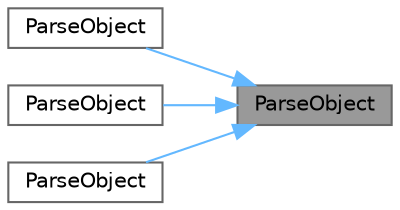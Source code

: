 digraph "ParseObject"
{
 // INTERACTIVE_SVG=YES
 // LATEX_PDF_SIZE
  bgcolor="transparent";
  edge [fontname=Helvetica,fontsize=10,labelfontname=Helvetica,labelfontsize=10];
  node [fontname=Helvetica,fontsize=10,shape=box,height=0.2,width=0.4];
  rankdir="RL";
  Node1 [id="Node000001",label="ParseObject",height=0.2,width=0.4,color="gray40", fillcolor="grey60", style="filled", fontcolor="black",tooltip="Parse a reference to an object from a text representation."];
  Node1 -> Node2 [id="edge1_Node000001_Node000002",dir="back",color="steelblue1",style="solid",tooltip=" "];
  Node2 [id="Node000002",label="ParseObject",height=0.2,width=0.4,color="grey40", fillcolor="white", style="filled",URL="$d0/da9/UObjectGlobals_8h.html#aa3cde86b98cc6a7b27bf2e199f52cb7c",tooltip=" "];
  Node1 -> Node3 [id="edge2_Node000001_Node000003",dir="back",color="steelblue1",style="solid",tooltip=" "];
  Node3 [id="Node000003",label="ParseObject",height=0.2,width=0.4,color="grey40", fillcolor="white", style="filled",URL="$d0/da9/UObjectGlobals_8h.html#a51076e78b009de4b89bd891893faf8c1",tooltip="Parse a reference to an object from the input stream."];
  Node1 -> Node4 [id="edge3_Node000001_Node000004",dir="back",color="steelblue1",style="solid",tooltip=" "];
  Node4 [id="Node000004",label="ParseObject",height=0.2,width=0.4,color="grey40", fillcolor="white", style="filled",URL="$d0/da9/UObjectGlobals_8h.html#a86e42ea8393b51670d6c3fd4e66584bb",tooltip=" "];
}
